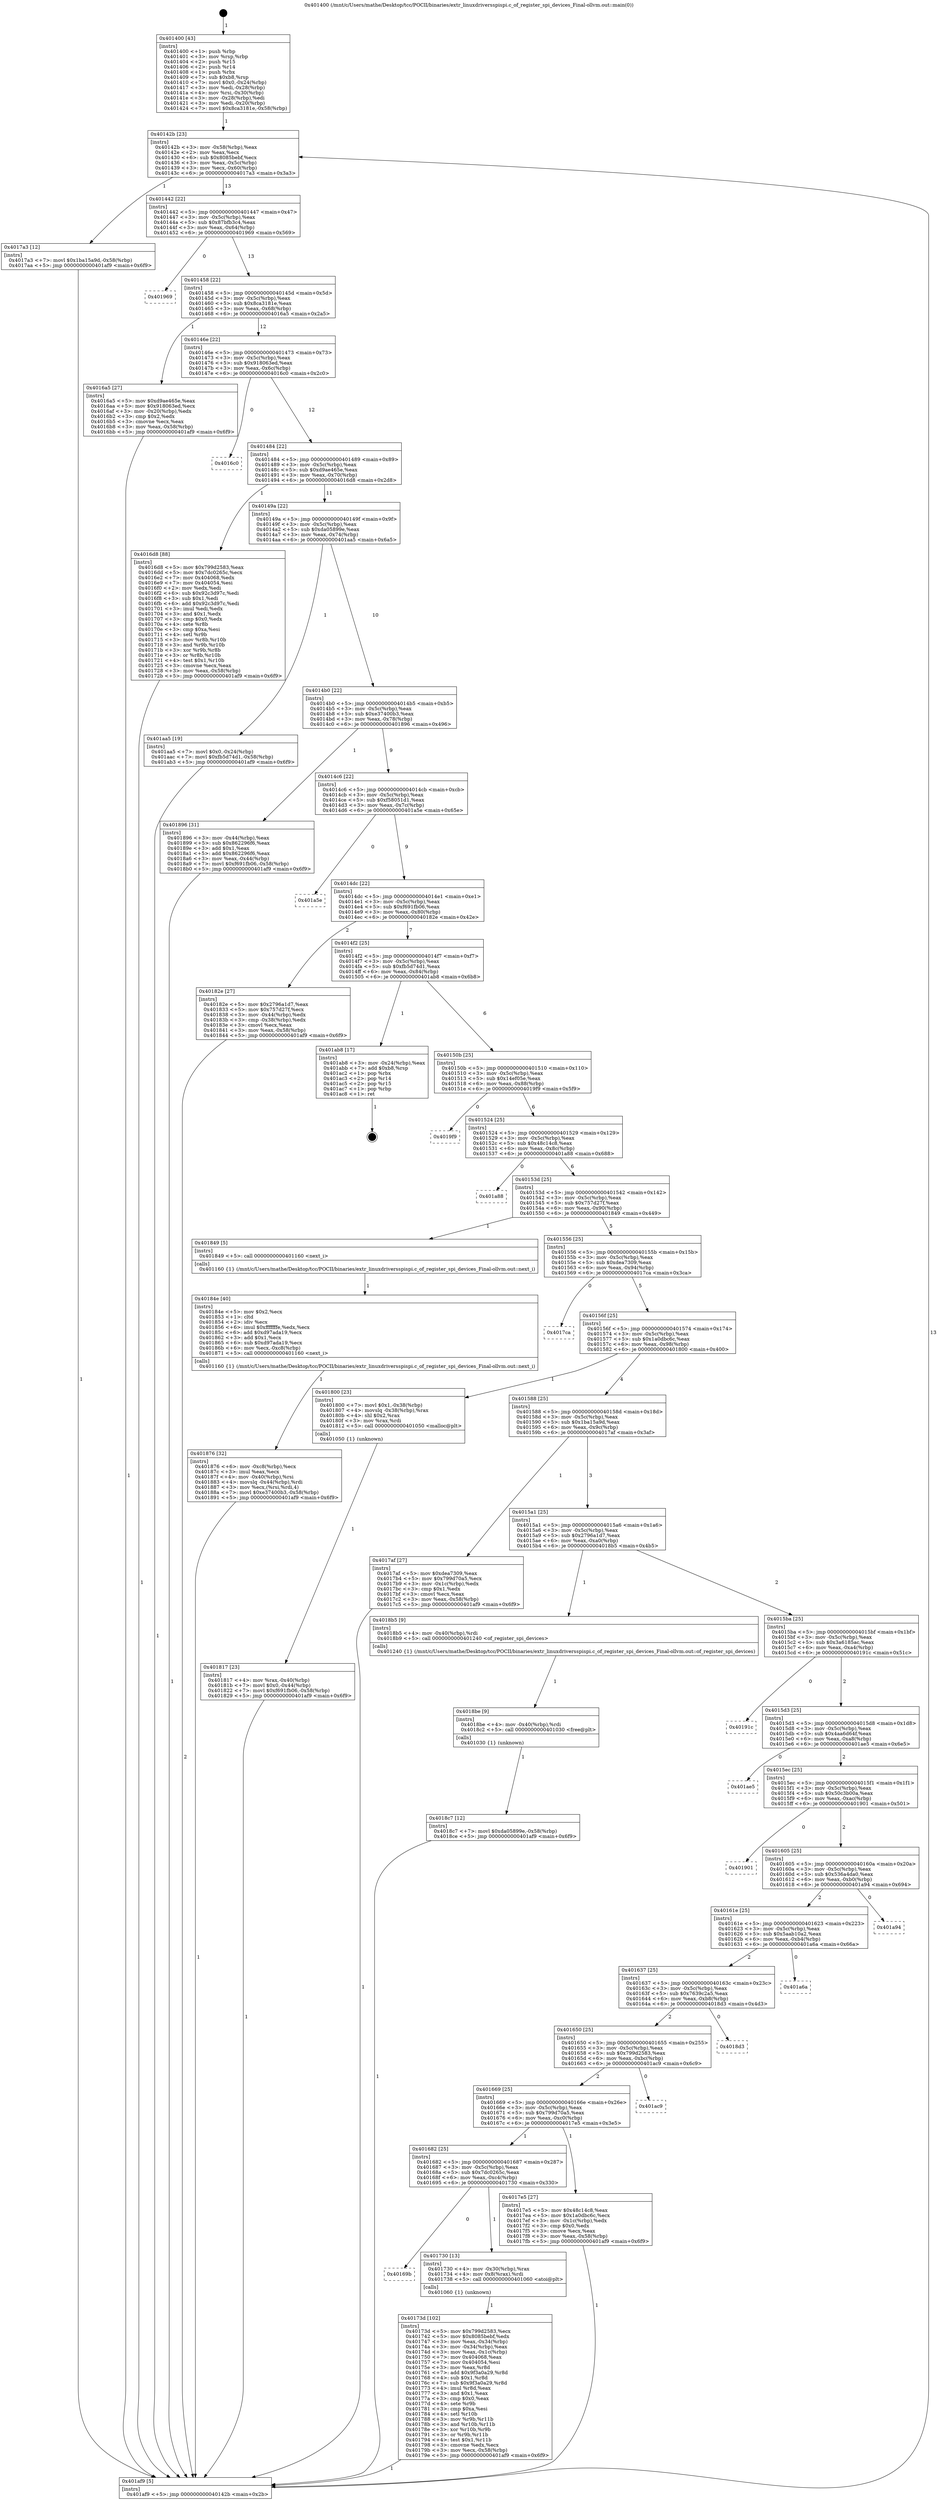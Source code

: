 digraph "0x401400" {
  label = "0x401400 (/mnt/c/Users/mathe/Desktop/tcc/POCII/binaries/extr_linuxdriversspispi.c_of_register_spi_devices_Final-ollvm.out::main(0))"
  labelloc = "t"
  node[shape=record]

  Entry [label="",width=0.3,height=0.3,shape=circle,fillcolor=black,style=filled]
  "0x40142b" [label="{
     0x40142b [23]\l
     | [instrs]\l
     &nbsp;&nbsp;0x40142b \<+3\>: mov -0x58(%rbp),%eax\l
     &nbsp;&nbsp;0x40142e \<+2\>: mov %eax,%ecx\l
     &nbsp;&nbsp;0x401430 \<+6\>: sub $0x8085bebf,%ecx\l
     &nbsp;&nbsp;0x401436 \<+3\>: mov %eax,-0x5c(%rbp)\l
     &nbsp;&nbsp;0x401439 \<+3\>: mov %ecx,-0x60(%rbp)\l
     &nbsp;&nbsp;0x40143c \<+6\>: je 00000000004017a3 \<main+0x3a3\>\l
  }"]
  "0x4017a3" [label="{
     0x4017a3 [12]\l
     | [instrs]\l
     &nbsp;&nbsp;0x4017a3 \<+7\>: movl $0x1ba15a9d,-0x58(%rbp)\l
     &nbsp;&nbsp;0x4017aa \<+5\>: jmp 0000000000401af9 \<main+0x6f9\>\l
  }"]
  "0x401442" [label="{
     0x401442 [22]\l
     | [instrs]\l
     &nbsp;&nbsp;0x401442 \<+5\>: jmp 0000000000401447 \<main+0x47\>\l
     &nbsp;&nbsp;0x401447 \<+3\>: mov -0x5c(%rbp),%eax\l
     &nbsp;&nbsp;0x40144a \<+5\>: sub $0x87bfb3c4,%eax\l
     &nbsp;&nbsp;0x40144f \<+3\>: mov %eax,-0x64(%rbp)\l
     &nbsp;&nbsp;0x401452 \<+6\>: je 0000000000401969 \<main+0x569\>\l
  }"]
  Exit [label="",width=0.3,height=0.3,shape=circle,fillcolor=black,style=filled,peripheries=2]
  "0x401969" [label="{
     0x401969\l
  }", style=dashed]
  "0x401458" [label="{
     0x401458 [22]\l
     | [instrs]\l
     &nbsp;&nbsp;0x401458 \<+5\>: jmp 000000000040145d \<main+0x5d\>\l
     &nbsp;&nbsp;0x40145d \<+3\>: mov -0x5c(%rbp),%eax\l
     &nbsp;&nbsp;0x401460 \<+5\>: sub $0x8ca3181e,%eax\l
     &nbsp;&nbsp;0x401465 \<+3\>: mov %eax,-0x68(%rbp)\l
     &nbsp;&nbsp;0x401468 \<+6\>: je 00000000004016a5 \<main+0x2a5\>\l
  }"]
  "0x4018c7" [label="{
     0x4018c7 [12]\l
     | [instrs]\l
     &nbsp;&nbsp;0x4018c7 \<+7\>: movl $0xda05899e,-0x58(%rbp)\l
     &nbsp;&nbsp;0x4018ce \<+5\>: jmp 0000000000401af9 \<main+0x6f9\>\l
  }"]
  "0x4016a5" [label="{
     0x4016a5 [27]\l
     | [instrs]\l
     &nbsp;&nbsp;0x4016a5 \<+5\>: mov $0xd9ae465e,%eax\l
     &nbsp;&nbsp;0x4016aa \<+5\>: mov $0x918063ed,%ecx\l
     &nbsp;&nbsp;0x4016af \<+3\>: mov -0x20(%rbp),%edx\l
     &nbsp;&nbsp;0x4016b2 \<+3\>: cmp $0x2,%edx\l
     &nbsp;&nbsp;0x4016b5 \<+3\>: cmovne %ecx,%eax\l
     &nbsp;&nbsp;0x4016b8 \<+3\>: mov %eax,-0x58(%rbp)\l
     &nbsp;&nbsp;0x4016bb \<+5\>: jmp 0000000000401af9 \<main+0x6f9\>\l
  }"]
  "0x40146e" [label="{
     0x40146e [22]\l
     | [instrs]\l
     &nbsp;&nbsp;0x40146e \<+5\>: jmp 0000000000401473 \<main+0x73\>\l
     &nbsp;&nbsp;0x401473 \<+3\>: mov -0x5c(%rbp),%eax\l
     &nbsp;&nbsp;0x401476 \<+5\>: sub $0x918063ed,%eax\l
     &nbsp;&nbsp;0x40147b \<+3\>: mov %eax,-0x6c(%rbp)\l
     &nbsp;&nbsp;0x40147e \<+6\>: je 00000000004016c0 \<main+0x2c0\>\l
  }"]
  "0x401af9" [label="{
     0x401af9 [5]\l
     | [instrs]\l
     &nbsp;&nbsp;0x401af9 \<+5\>: jmp 000000000040142b \<main+0x2b\>\l
  }"]
  "0x401400" [label="{
     0x401400 [43]\l
     | [instrs]\l
     &nbsp;&nbsp;0x401400 \<+1\>: push %rbp\l
     &nbsp;&nbsp;0x401401 \<+3\>: mov %rsp,%rbp\l
     &nbsp;&nbsp;0x401404 \<+2\>: push %r15\l
     &nbsp;&nbsp;0x401406 \<+2\>: push %r14\l
     &nbsp;&nbsp;0x401408 \<+1\>: push %rbx\l
     &nbsp;&nbsp;0x401409 \<+7\>: sub $0xb8,%rsp\l
     &nbsp;&nbsp;0x401410 \<+7\>: movl $0x0,-0x24(%rbp)\l
     &nbsp;&nbsp;0x401417 \<+3\>: mov %edi,-0x28(%rbp)\l
     &nbsp;&nbsp;0x40141a \<+4\>: mov %rsi,-0x30(%rbp)\l
     &nbsp;&nbsp;0x40141e \<+3\>: mov -0x28(%rbp),%edi\l
     &nbsp;&nbsp;0x401421 \<+3\>: mov %edi,-0x20(%rbp)\l
     &nbsp;&nbsp;0x401424 \<+7\>: movl $0x8ca3181e,-0x58(%rbp)\l
  }"]
  "0x4018be" [label="{
     0x4018be [9]\l
     | [instrs]\l
     &nbsp;&nbsp;0x4018be \<+4\>: mov -0x40(%rbp),%rdi\l
     &nbsp;&nbsp;0x4018c2 \<+5\>: call 0000000000401030 \<free@plt\>\l
     | [calls]\l
     &nbsp;&nbsp;0x401030 \{1\} (unknown)\l
  }"]
  "0x4016c0" [label="{
     0x4016c0\l
  }", style=dashed]
  "0x401484" [label="{
     0x401484 [22]\l
     | [instrs]\l
     &nbsp;&nbsp;0x401484 \<+5\>: jmp 0000000000401489 \<main+0x89\>\l
     &nbsp;&nbsp;0x401489 \<+3\>: mov -0x5c(%rbp),%eax\l
     &nbsp;&nbsp;0x40148c \<+5\>: sub $0xd9ae465e,%eax\l
     &nbsp;&nbsp;0x401491 \<+3\>: mov %eax,-0x70(%rbp)\l
     &nbsp;&nbsp;0x401494 \<+6\>: je 00000000004016d8 \<main+0x2d8\>\l
  }"]
  "0x401876" [label="{
     0x401876 [32]\l
     | [instrs]\l
     &nbsp;&nbsp;0x401876 \<+6\>: mov -0xc8(%rbp),%ecx\l
     &nbsp;&nbsp;0x40187c \<+3\>: imul %eax,%ecx\l
     &nbsp;&nbsp;0x40187f \<+4\>: mov -0x40(%rbp),%rsi\l
     &nbsp;&nbsp;0x401883 \<+4\>: movslq -0x44(%rbp),%rdi\l
     &nbsp;&nbsp;0x401887 \<+3\>: mov %ecx,(%rsi,%rdi,4)\l
     &nbsp;&nbsp;0x40188a \<+7\>: movl $0xe37400b3,-0x58(%rbp)\l
     &nbsp;&nbsp;0x401891 \<+5\>: jmp 0000000000401af9 \<main+0x6f9\>\l
  }"]
  "0x4016d8" [label="{
     0x4016d8 [88]\l
     | [instrs]\l
     &nbsp;&nbsp;0x4016d8 \<+5\>: mov $0x799d2583,%eax\l
     &nbsp;&nbsp;0x4016dd \<+5\>: mov $0x7dc0265c,%ecx\l
     &nbsp;&nbsp;0x4016e2 \<+7\>: mov 0x404068,%edx\l
     &nbsp;&nbsp;0x4016e9 \<+7\>: mov 0x404054,%esi\l
     &nbsp;&nbsp;0x4016f0 \<+2\>: mov %edx,%edi\l
     &nbsp;&nbsp;0x4016f2 \<+6\>: sub $0x92c3d97c,%edi\l
     &nbsp;&nbsp;0x4016f8 \<+3\>: sub $0x1,%edi\l
     &nbsp;&nbsp;0x4016fb \<+6\>: add $0x92c3d97c,%edi\l
     &nbsp;&nbsp;0x401701 \<+3\>: imul %edi,%edx\l
     &nbsp;&nbsp;0x401704 \<+3\>: and $0x1,%edx\l
     &nbsp;&nbsp;0x401707 \<+3\>: cmp $0x0,%edx\l
     &nbsp;&nbsp;0x40170a \<+4\>: sete %r8b\l
     &nbsp;&nbsp;0x40170e \<+3\>: cmp $0xa,%esi\l
     &nbsp;&nbsp;0x401711 \<+4\>: setl %r9b\l
     &nbsp;&nbsp;0x401715 \<+3\>: mov %r8b,%r10b\l
     &nbsp;&nbsp;0x401718 \<+3\>: and %r9b,%r10b\l
     &nbsp;&nbsp;0x40171b \<+3\>: xor %r9b,%r8b\l
     &nbsp;&nbsp;0x40171e \<+3\>: or %r8b,%r10b\l
     &nbsp;&nbsp;0x401721 \<+4\>: test $0x1,%r10b\l
     &nbsp;&nbsp;0x401725 \<+3\>: cmovne %ecx,%eax\l
     &nbsp;&nbsp;0x401728 \<+3\>: mov %eax,-0x58(%rbp)\l
     &nbsp;&nbsp;0x40172b \<+5\>: jmp 0000000000401af9 \<main+0x6f9\>\l
  }"]
  "0x40149a" [label="{
     0x40149a [22]\l
     | [instrs]\l
     &nbsp;&nbsp;0x40149a \<+5\>: jmp 000000000040149f \<main+0x9f\>\l
     &nbsp;&nbsp;0x40149f \<+3\>: mov -0x5c(%rbp),%eax\l
     &nbsp;&nbsp;0x4014a2 \<+5\>: sub $0xda05899e,%eax\l
     &nbsp;&nbsp;0x4014a7 \<+3\>: mov %eax,-0x74(%rbp)\l
     &nbsp;&nbsp;0x4014aa \<+6\>: je 0000000000401aa5 \<main+0x6a5\>\l
  }"]
  "0x40184e" [label="{
     0x40184e [40]\l
     | [instrs]\l
     &nbsp;&nbsp;0x40184e \<+5\>: mov $0x2,%ecx\l
     &nbsp;&nbsp;0x401853 \<+1\>: cltd\l
     &nbsp;&nbsp;0x401854 \<+2\>: idiv %ecx\l
     &nbsp;&nbsp;0x401856 \<+6\>: imul $0xfffffffe,%edx,%ecx\l
     &nbsp;&nbsp;0x40185c \<+6\>: add $0xd97ada19,%ecx\l
     &nbsp;&nbsp;0x401862 \<+3\>: add $0x1,%ecx\l
     &nbsp;&nbsp;0x401865 \<+6\>: sub $0xd97ada19,%ecx\l
     &nbsp;&nbsp;0x40186b \<+6\>: mov %ecx,-0xc8(%rbp)\l
     &nbsp;&nbsp;0x401871 \<+5\>: call 0000000000401160 \<next_i\>\l
     | [calls]\l
     &nbsp;&nbsp;0x401160 \{1\} (/mnt/c/Users/mathe/Desktop/tcc/POCII/binaries/extr_linuxdriversspispi.c_of_register_spi_devices_Final-ollvm.out::next_i)\l
  }"]
  "0x401aa5" [label="{
     0x401aa5 [19]\l
     | [instrs]\l
     &nbsp;&nbsp;0x401aa5 \<+7\>: movl $0x0,-0x24(%rbp)\l
     &nbsp;&nbsp;0x401aac \<+7\>: movl $0xfb5d74d1,-0x58(%rbp)\l
     &nbsp;&nbsp;0x401ab3 \<+5\>: jmp 0000000000401af9 \<main+0x6f9\>\l
  }"]
  "0x4014b0" [label="{
     0x4014b0 [22]\l
     | [instrs]\l
     &nbsp;&nbsp;0x4014b0 \<+5\>: jmp 00000000004014b5 \<main+0xb5\>\l
     &nbsp;&nbsp;0x4014b5 \<+3\>: mov -0x5c(%rbp),%eax\l
     &nbsp;&nbsp;0x4014b8 \<+5\>: sub $0xe37400b3,%eax\l
     &nbsp;&nbsp;0x4014bd \<+3\>: mov %eax,-0x78(%rbp)\l
     &nbsp;&nbsp;0x4014c0 \<+6\>: je 0000000000401896 \<main+0x496\>\l
  }"]
  "0x401817" [label="{
     0x401817 [23]\l
     | [instrs]\l
     &nbsp;&nbsp;0x401817 \<+4\>: mov %rax,-0x40(%rbp)\l
     &nbsp;&nbsp;0x40181b \<+7\>: movl $0x0,-0x44(%rbp)\l
     &nbsp;&nbsp;0x401822 \<+7\>: movl $0xf691fb06,-0x58(%rbp)\l
     &nbsp;&nbsp;0x401829 \<+5\>: jmp 0000000000401af9 \<main+0x6f9\>\l
  }"]
  "0x401896" [label="{
     0x401896 [31]\l
     | [instrs]\l
     &nbsp;&nbsp;0x401896 \<+3\>: mov -0x44(%rbp),%eax\l
     &nbsp;&nbsp;0x401899 \<+5\>: sub $0x862296f6,%eax\l
     &nbsp;&nbsp;0x40189e \<+3\>: add $0x1,%eax\l
     &nbsp;&nbsp;0x4018a1 \<+5\>: add $0x862296f6,%eax\l
     &nbsp;&nbsp;0x4018a6 \<+3\>: mov %eax,-0x44(%rbp)\l
     &nbsp;&nbsp;0x4018a9 \<+7\>: movl $0xf691fb06,-0x58(%rbp)\l
     &nbsp;&nbsp;0x4018b0 \<+5\>: jmp 0000000000401af9 \<main+0x6f9\>\l
  }"]
  "0x4014c6" [label="{
     0x4014c6 [22]\l
     | [instrs]\l
     &nbsp;&nbsp;0x4014c6 \<+5\>: jmp 00000000004014cb \<main+0xcb\>\l
     &nbsp;&nbsp;0x4014cb \<+3\>: mov -0x5c(%rbp),%eax\l
     &nbsp;&nbsp;0x4014ce \<+5\>: sub $0xf58051d1,%eax\l
     &nbsp;&nbsp;0x4014d3 \<+3\>: mov %eax,-0x7c(%rbp)\l
     &nbsp;&nbsp;0x4014d6 \<+6\>: je 0000000000401a5e \<main+0x65e\>\l
  }"]
  "0x40173d" [label="{
     0x40173d [102]\l
     | [instrs]\l
     &nbsp;&nbsp;0x40173d \<+5\>: mov $0x799d2583,%ecx\l
     &nbsp;&nbsp;0x401742 \<+5\>: mov $0x8085bebf,%edx\l
     &nbsp;&nbsp;0x401747 \<+3\>: mov %eax,-0x34(%rbp)\l
     &nbsp;&nbsp;0x40174a \<+3\>: mov -0x34(%rbp),%eax\l
     &nbsp;&nbsp;0x40174d \<+3\>: mov %eax,-0x1c(%rbp)\l
     &nbsp;&nbsp;0x401750 \<+7\>: mov 0x404068,%eax\l
     &nbsp;&nbsp;0x401757 \<+7\>: mov 0x404054,%esi\l
     &nbsp;&nbsp;0x40175e \<+3\>: mov %eax,%r8d\l
     &nbsp;&nbsp;0x401761 \<+7\>: add $0x9f3a0a29,%r8d\l
     &nbsp;&nbsp;0x401768 \<+4\>: sub $0x1,%r8d\l
     &nbsp;&nbsp;0x40176c \<+7\>: sub $0x9f3a0a29,%r8d\l
     &nbsp;&nbsp;0x401773 \<+4\>: imul %r8d,%eax\l
     &nbsp;&nbsp;0x401777 \<+3\>: and $0x1,%eax\l
     &nbsp;&nbsp;0x40177a \<+3\>: cmp $0x0,%eax\l
     &nbsp;&nbsp;0x40177d \<+4\>: sete %r9b\l
     &nbsp;&nbsp;0x401781 \<+3\>: cmp $0xa,%esi\l
     &nbsp;&nbsp;0x401784 \<+4\>: setl %r10b\l
     &nbsp;&nbsp;0x401788 \<+3\>: mov %r9b,%r11b\l
     &nbsp;&nbsp;0x40178b \<+3\>: and %r10b,%r11b\l
     &nbsp;&nbsp;0x40178e \<+3\>: xor %r10b,%r9b\l
     &nbsp;&nbsp;0x401791 \<+3\>: or %r9b,%r11b\l
     &nbsp;&nbsp;0x401794 \<+4\>: test $0x1,%r11b\l
     &nbsp;&nbsp;0x401798 \<+3\>: cmovne %edx,%ecx\l
     &nbsp;&nbsp;0x40179b \<+3\>: mov %ecx,-0x58(%rbp)\l
     &nbsp;&nbsp;0x40179e \<+5\>: jmp 0000000000401af9 \<main+0x6f9\>\l
  }"]
  "0x401a5e" [label="{
     0x401a5e\l
  }", style=dashed]
  "0x4014dc" [label="{
     0x4014dc [22]\l
     | [instrs]\l
     &nbsp;&nbsp;0x4014dc \<+5\>: jmp 00000000004014e1 \<main+0xe1\>\l
     &nbsp;&nbsp;0x4014e1 \<+3\>: mov -0x5c(%rbp),%eax\l
     &nbsp;&nbsp;0x4014e4 \<+5\>: sub $0xf691fb06,%eax\l
     &nbsp;&nbsp;0x4014e9 \<+3\>: mov %eax,-0x80(%rbp)\l
     &nbsp;&nbsp;0x4014ec \<+6\>: je 000000000040182e \<main+0x42e\>\l
  }"]
  "0x40169b" [label="{
     0x40169b\l
  }", style=dashed]
  "0x40182e" [label="{
     0x40182e [27]\l
     | [instrs]\l
     &nbsp;&nbsp;0x40182e \<+5\>: mov $0x2796a1d7,%eax\l
     &nbsp;&nbsp;0x401833 \<+5\>: mov $0x757d27f,%ecx\l
     &nbsp;&nbsp;0x401838 \<+3\>: mov -0x44(%rbp),%edx\l
     &nbsp;&nbsp;0x40183b \<+3\>: cmp -0x38(%rbp),%edx\l
     &nbsp;&nbsp;0x40183e \<+3\>: cmovl %ecx,%eax\l
     &nbsp;&nbsp;0x401841 \<+3\>: mov %eax,-0x58(%rbp)\l
     &nbsp;&nbsp;0x401844 \<+5\>: jmp 0000000000401af9 \<main+0x6f9\>\l
  }"]
  "0x4014f2" [label="{
     0x4014f2 [25]\l
     | [instrs]\l
     &nbsp;&nbsp;0x4014f2 \<+5\>: jmp 00000000004014f7 \<main+0xf7\>\l
     &nbsp;&nbsp;0x4014f7 \<+3\>: mov -0x5c(%rbp),%eax\l
     &nbsp;&nbsp;0x4014fa \<+5\>: sub $0xfb5d74d1,%eax\l
     &nbsp;&nbsp;0x4014ff \<+6\>: mov %eax,-0x84(%rbp)\l
     &nbsp;&nbsp;0x401505 \<+6\>: je 0000000000401ab8 \<main+0x6b8\>\l
  }"]
  "0x401730" [label="{
     0x401730 [13]\l
     | [instrs]\l
     &nbsp;&nbsp;0x401730 \<+4\>: mov -0x30(%rbp),%rax\l
     &nbsp;&nbsp;0x401734 \<+4\>: mov 0x8(%rax),%rdi\l
     &nbsp;&nbsp;0x401738 \<+5\>: call 0000000000401060 \<atoi@plt\>\l
     | [calls]\l
     &nbsp;&nbsp;0x401060 \{1\} (unknown)\l
  }"]
  "0x401ab8" [label="{
     0x401ab8 [17]\l
     | [instrs]\l
     &nbsp;&nbsp;0x401ab8 \<+3\>: mov -0x24(%rbp),%eax\l
     &nbsp;&nbsp;0x401abb \<+7\>: add $0xb8,%rsp\l
     &nbsp;&nbsp;0x401ac2 \<+1\>: pop %rbx\l
     &nbsp;&nbsp;0x401ac3 \<+2\>: pop %r14\l
     &nbsp;&nbsp;0x401ac5 \<+2\>: pop %r15\l
     &nbsp;&nbsp;0x401ac7 \<+1\>: pop %rbp\l
     &nbsp;&nbsp;0x401ac8 \<+1\>: ret\l
  }"]
  "0x40150b" [label="{
     0x40150b [25]\l
     | [instrs]\l
     &nbsp;&nbsp;0x40150b \<+5\>: jmp 0000000000401510 \<main+0x110\>\l
     &nbsp;&nbsp;0x401510 \<+3\>: mov -0x5c(%rbp),%eax\l
     &nbsp;&nbsp;0x401513 \<+5\>: sub $0x14ef05e,%eax\l
     &nbsp;&nbsp;0x401518 \<+6\>: mov %eax,-0x88(%rbp)\l
     &nbsp;&nbsp;0x40151e \<+6\>: je 00000000004019f9 \<main+0x5f9\>\l
  }"]
  "0x401682" [label="{
     0x401682 [25]\l
     | [instrs]\l
     &nbsp;&nbsp;0x401682 \<+5\>: jmp 0000000000401687 \<main+0x287\>\l
     &nbsp;&nbsp;0x401687 \<+3\>: mov -0x5c(%rbp),%eax\l
     &nbsp;&nbsp;0x40168a \<+5\>: sub $0x7dc0265c,%eax\l
     &nbsp;&nbsp;0x40168f \<+6\>: mov %eax,-0xc4(%rbp)\l
     &nbsp;&nbsp;0x401695 \<+6\>: je 0000000000401730 \<main+0x330\>\l
  }"]
  "0x4019f9" [label="{
     0x4019f9\l
  }", style=dashed]
  "0x401524" [label="{
     0x401524 [25]\l
     | [instrs]\l
     &nbsp;&nbsp;0x401524 \<+5\>: jmp 0000000000401529 \<main+0x129\>\l
     &nbsp;&nbsp;0x401529 \<+3\>: mov -0x5c(%rbp),%eax\l
     &nbsp;&nbsp;0x40152c \<+5\>: sub $0x48c14c8,%eax\l
     &nbsp;&nbsp;0x401531 \<+6\>: mov %eax,-0x8c(%rbp)\l
     &nbsp;&nbsp;0x401537 \<+6\>: je 0000000000401a88 \<main+0x688\>\l
  }"]
  "0x4017e5" [label="{
     0x4017e5 [27]\l
     | [instrs]\l
     &nbsp;&nbsp;0x4017e5 \<+5\>: mov $0x48c14c8,%eax\l
     &nbsp;&nbsp;0x4017ea \<+5\>: mov $0x1a0dbc6c,%ecx\l
     &nbsp;&nbsp;0x4017ef \<+3\>: mov -0x1c(%rbp),%edx\l
     &nbsp;&nbsp;0x4017f2 \<+3\>: cmp $0x0,%edx\l
     &nbsp;&nbsp;0x4017f5 \<+3\>: cmove %ecx,%eax\l
     &nbsp;&nbsp;0x4017f8 \<+3\>: mov %eax,-0x58(%rbp)\l
     &nbsp;&nbsp;0x4017fb \<+5\>: jmp 0000000000401af9 \<main+0x6f9\>\l
  }"]
  "0x401a88" [label="{
     0x401a88\l
  }", style=dashed]
  "0x40153d" [label="{
     0x40153d [25]\l
     | [instrs]\l
     &nbsp;&nbsp;0x40153d \<+5\>: jmp 0000000000401542 \<main+0x142\>\l
     &nbsp;&nbsp;0x401542 \<+3\>: mov -0x5c(%rbp),%eax\l
     &nbsp;&nbsp;0x401545 \<+5\>: sub $0x757d27f,%eax\l
     &nbsp;&nbsp;0x40154a \<+6\>: mov %eax,-0x90(%rbp)\l
     &nbsp;&nbsp;0x401550 \<+6\>: je 0000000000401849 \<main+0x449\>\l
  }"]
  "0x401669" [label="{
     0x401669 [25]\l
     | [instrs]\l
     &nbsp;&nbsp;0x401669 \<+5\>: jmp 000000000040166e \<main+0x26e\>\l
     &nbsp;&nbsp;0x40166e \<+3\>: mov -0x5c(%rbp),%eax\l
     &nbsp;&nbsp;0x401671 \<+5\>: sub $0x799d70a5,%eax\l
     &nbsp;&nbsp;0x401676 \<+6\>: mov %eax,-0xc0(%rbp)\l
     &nbsp;&nbsp;0x40167c \<+6\>: je 00000000004017e5 \<main+0x3e5\>\l
  }"]
  "0x401849" [label="{
     0x401849 [5]\l
     | [instrs]\l
     &nbsp;&nbsp;0x401849 \<+5\>: call 0000000000401160 \<next_i\>\l
     | [calls]\l
     &nbsp;&nbsp;0x401160 \{1\} (/mnt/c/Users/mathe/Desktop/tcc/POCII/binaries/extr_linuxdriversspispi.c_of_register_spi_devices_Final-ollvm.out::next_i)\l
  }"]
  "0x401556" [label="{
     0x401556 [25]\l
     | [instrs]\l
     &nbsp;&nbsp;0x401556 \<+5\>: jmp 000000000040155b \<main+0x15b\>\l
     &nbsp;&nbsp;0x40155b \<+3\>: mov -0x5c(%rbp),%eax\l
     &nbsp;&nbsp;0x40155e \<+5\>: sub $0xdea7309,%eax\l
     &nbsp;&nbsp;0x401563 \<+6\>: mov %eax,-0x94(%rbp)\l
     &nbsp;&nbsp;0x401569 \<+6\>: je 00000000004017ca \<main+0x3ca\>\l
  }"]
  "0x401ac9" [label="{
     0x401ac9\l
  }", style=dashed]
  "0x4017ca" [label="{
     0x4017ca\l
  }", style=dashed]
  "0x40156f" [label="{
     0x40156f [25]\l
     | [instrs]\l
     &nbsp;&nbsp;0x40156f \<+5\>: jmp 0000000000401574 \<main+0x174\>\l
     &nbsp;&nbsp;0x401574 \<+3\>: mov -0x5c(%rbp),%eax\l
     &nbsp;&nbsp;0x401577 \<+5\>: sub $0x1a0dbc6c,%eax\l
     &nbsp;&nbsp;0x40157c \<+6\>: mov %eax,-0x98(%rbp)\l
     &nbsp;&nbsp;0x401582 \<+6\>: je 0000000000401800 \<main+0x400\>\l
  }"]
  "0x401650" [label="{
     0x401650 [25]\l
     | [instrs]\l
     &nbsp;&nbsp;0x401650 \<+5\>: jmp 0000000000401655 \<main+0x255\>\l
     &nbsp;&nbsp;0x401655 \<+3\>: mov -0x5c(%rbp),%eax\l
     &nbsp;&nbsp;0x401658 \<+5\>: sub $0x799d2583,%eax\l
     &nbsp;&nbsp;0x40165d \<+6\>: mov %eax,-0xbc(%rbp)\l
     &nbsp;&nbsp;0x401663 \<+6\>: je 0000000000401ac9 \<main+0x6c9\>\l
  }"]
  "0x401800" [label="{
     0x401800 [23]\l
     | [instrs]\l
     &nbsp;&nbsp;0x401800 \<+7\>: movl $0x1,-0x38(%rbp)\l
     &nbsp;&nbsp;0x401807 \<+4\>: movslq -0x38(%rbp),%rax\l
     &nbsp;&nbsp;0x40180b \<+4\>: shl $0x2,%rax\l
     &nbsp;&nbsp;0x40180f \<+3\>: mov %rax,%rdi\l
     &nbsp;&nbsp;0x401812 \<+5\>: call 0000000000401050 \<malloc@plt\>\l
     | [calls]\l
     &nbsp;&nbsp;0x401050 \{1\} (unknown)\l
  }"]
  "0x401588" [label="{
     0x401588 [25]\l
     | [instrs]\l
     &nbsp;&nbsp;0x401588 \<+5\>: jmp 000000000040158d \<main+0x18d\>\l
     &nbsp;&nbsp;0x40158d \<+3\>: mov -0x5c(%rbp),%eax\l
     &nbsp;&nbsp;0x401590 \<+5\>: sub $0x1ba15a9d,%eax\l
     &nbsp;&nbsp;0x401595 \<+6\>: mov %eax,-0x9c(%rbp)\l
     &nbsp;&nbsp;0x40159b \<+6\>: je 00000000004017af \<main+0x3af\>\l
  }"]
  "0x4018d3" [label="{
     0x4018d3\l
  }", style=dashed]
  "0x4017af" [label="{
     0x4017af [27]\l
     | [instrs]\l
     &nbsp;&nbsp;0x4017af \<+5\>: mov $0xdea7309,%eax\l
     &nbsp;&nbsp;0x4017b4 \<+5\>: mov $0x799d70a5,%ecx\l
     &nbsp;&nbsp;0x4017b9 \<+3\>: mov -0x1c(%rbp),%edx\l
     &nbsp;&nbsp;0x4017bc \<+3\>: cmp $0x1,%edx\l
     &nbsp;&nbsp;0x4017bf \<+3\>: cmovl %ecx,%eax\l
     &nbsp;&nbsp;0x4017c2 \<+3\>: mov %eax,-0x58(%rbp)\l
     &nbsp;&nbsp;0x4017c5 \<+5\>: jmp 0000000000401af9 \<main+0x6f9\>\l
  }"]
  "0x4015a1" [label="{
     0x4015a1 [25]\l
     | [instrs]\l
     &nbsp;&nbsp;0x4015a1 \<+5\>: jmp 00000000004015a6 \<main+0x1a6\>\l
     &nbsp;&nbsp;0x4015a6 \<+3\>: mov -0x5c(%rbp),%eax\l
     &nbsp;&nbsp;0x4015a9 \<+5\>: sub $0x2796a1d7,%eax\l
     &nbsp;&nbsp;0x4015ae \<+6\>: mov %eax,-0xa0(%rbp)\l
     &nbsp;&nbsp;0x4015b4 \<+6\>: je 00000000004018b5 \<main+0x4b5\>\l
  }"]
  "0x401637" [label="{
     0x401637 [25]\l
     | [instrs]\l
     &nbsp;&nbsp;0x401637 \<+5\>: jmp 000000000040163c \<main+0x23c\>\l
     &nbsp;&nbsp;0x40163c \<+3\>: mov -0x5c(%rbp),%eax\l
     &nbsp;&nbsp;0x40163f \<+5\>: sub $0x7639c2a5,%eax\l
     &nbsp;&nbsp;0x401644 \<+6\>: mov %eax,-0xb8(%rbp)\l
     &nbsp;&nbsp;0x40164a \<+6\>: je 00000000004018d3 \<main+0x4d3\>\l
  }"]
  "0x4018b5" [label="{
     0x4018b5 [9]\l
     | [instrs]\l
     &nbsp;&nbsp;0x4018b5 \<+4\>: mov -0x40(%rbp),%rdi\l
     &nbsp;&nbsp;0x4018b9 \<+5\>: call 0000000000401240 \<of_register_spi_devices\>\l
     | [calls]\l
     &nbsp;&nbsp;0x401240 \{1\} (/mnt/c/Users/mathe/Desktop/tcc/POCII/binaries/extr_linuxdriversspispi.c_of_register_spi_devices_Final-ollvm.out::of_register_spi_devices)\l
  }"]
  "0x4015ba" [label="{
     0x4015ba [25]\l
     | [instrs]\l
     &nbsp;&nbsp;0x4015ba \<+5\>: jmp 00000000004015bf \<main+0x1bf\>\l
     &nbsp;&nbsp;0x4015bf \<+3\>: mov -0x5c(%rbp),%eax\l
     &nbsp;&nbsp;0x4015c2 \<+5\>: sub $0x3a6185ac,%eax\l
     &nbsp;&nbsp;0x4015c7 \<+6\>: mov %eax,-0xa4(%rbp)\l
     &nbsp;&nbsp;0x4015cd \<+6\>: je 000000000040191c \<main+0x51c\>\l
  }"]
  "0x401a6a" [label="{
     0x401a6a\l
  }", style=dashed]
  "0x40191c" [label="{
     0x40191c\l
  }", style=dashed]
  "0x4015d3" [label="{
     0x4015d3 [25]\l
     | [instrs]\l
     &nbsp;&nbsp;0x4015d3 \<+5\>: jmp 00000000004015d8 \<main+0x1d8\>\l
     &nbsp;&nbsp;0x4015d8 \<+3\>: mov -0x5c(%rbp),%eax\l
     &nbsp;&nbsp;0x4015db \<+5\>: sub $0x4aa6d64f,%eax\l
     &nbsp;&nbsp;0x4015e0 \<+6\>: mov %eax,-0xa8(%rbp)\l
     &nbsp;&nbsp;0x4015e6 \<+6\>: je 0000000000401ae5 \<main+0x6e5\>\l
  }"]
  "0x40161e" [label="{
     0x40161e [25]\l
     | [instrs]\l
     &nbsp;&nbsp;0x40161e \<+5\>: jmp 0000000000401623 \<main+0x223\>\l
     &nbsp;&nbsp;0x401623 \<+3\>: mov -0x5c(%rbp),%eax\l
     &nbsp;&nbsp;0x401626 \<+5\>: sub $0x5aab10a2,%eax\l
     &nbsp;&nbsp;0x40162b \<+6\>: mov %eax,-0xb4(%rbp)\l
     &nbsp;&nbsp;0x401631 \<+6\>: je 0000000000401a6a \<main+0x66a\>\l
  }"]
  "0x401ae5" [label="{
     0x401ae5\l
  }", style=dashed]
  "0x4015ec" [label="{
     0x4015ec [25]\l
     | [instrs]\l
     &nbsp;&nbsp;0x4015ec \<+5\>: jmp 00000000004015f1 \<main+0x1f1\>\l
     &nbsp;&nbsp;0x4015f1 \<+3\>: mov -0x5c(%rbp),%eax\l
     &nbsp;&nbsp;0x4015f4 \<+5\>: sub $0x50c3b00a,%eax\l
     &nbsp;&nbsp;0x4015f9 \<+6\>: mov %eax,-0xac(%rbp)\l
     &nbsp;&nbsp;0x4015ff \<+6\>: je 0000000000401901 \<main+0x501\>\l
  }"]
  "0x401a94" [label="{
     0x401a94\l
  }", style=dashed]
  "0x401901" [label="{
     0x401901\l
  }", style=dashed]
  "0x401605" [label="{
     0x401605 [25]\l
     | [instrs]\l
     &nbsp;&nbsp;0x401605 \<+5\>: jmp 000000000040160a \<main+0x20a\>\l
     &nbsp;&nbsp;0x40160a \<+3\>: mov -0x5c(%rbp),%eax\l
     &nbsp;&nbsp;0x40160d \<+5\>: sub $0x536a4da0,%eax\l
     &nbsp;&nbsp;0x401612 \<+6\>: mov %eax,-0xb0(%rbp)\l
     &nbsp;&nbsp;0x401618 \<+6\>: je 0000000000401a94 \<main+0x694\>\l
  }"]
  Entry -> "0x401400" [label=" 1"]
  "0x40142b" -> "0x4017a3" [label=" 1"]
  "0x40142b" -> "0x401442" [label=" 13"]
  "0x401ab8" -> Exit [label=" 1"]
  "0x401442" -> "0x401969" [label=" 0"]
  "0x401442" -> "0x401458" [label=" 13"]
  "0x401aa5" -> "0x401af9" [label=" 1"]
  "0x401458" -> "0x4016a5" [label=" 1"]
  "0x401458" -> "0x40146e" [label=" 12"]
  "0x4016a5" -> "0x401af9" [label=" 1"]
  "0x401400" -> "0x40142b" [label=" 1"]
  "0x401af9" -> "0x40142b" [label=" 13"]
  "0x4018c7" -> "0x401af9" [label=" 1"]
  "0x40146e" -> "0x4016c0" [label=" 0"]
  "0x40146e" -> "0x401484" [label=" 12"]
  "0x4018be" -> "0x4018c7" [label=" 1"]
  "0x401484" -> "0x4016d8" [label=" 1"]
  "0x401484" -> "0x40149a" [label=" 11"]
  "0x4016d8" -> "0x401af9" [label=" 1"]
  "0x4018b5" -> "0x4018be" [label=" 1"]
  "0x40149a" -> "0x401aa5" [label=" 1"]
  "0x40149a" -> "0x4014b0" [label=" 10"]
  "0x401896" -> "0x401af9" [label=" 1"]
  "0x4014b0" -> "0x401896" [label=" 1"]
  "0x4014b0" -> "0x4014c6" [label=" 9"]
  "0x401876" -> "0x401af9" [label=" 1"]
  "0x4014c6" -> "0x401a5e" [label=" 0"]
  "0x4014c6" -> "0x4014dc" [label=" 9"]
  "0x40184e" -> "0x401876" [label=" 1"]
  "0x4014dc" -> "0x40182e" [label=" 2"]
  "0x4014dc" -> "0x4014f2" [label=" 7"]
  "0x401849" -> "0x40184e" [label=" 1"]
  "0x4014f2" -> "0x401ab8" [label=" 1"]
  "0x4014f2" -> "0x40150b" [label=" 6"]
  "0x40182e" -> "0x401af9" [label=" 2"]
  "0x40150b" -> "0x4019f9" [label=" 0"]
  "0x40150b" -> "0x401524" [label=" 6"]
  "0x401800" -> "0x401817" [label=" 1"]
  "0x401524" -> "0x401a88" [label=" 0"]
  "0x401524" -> "0x40153d" [label=" 6"]
  "0x4017e5" -> "0x401af9" [label=" 1"]
  "0x40153d" -> "0x401849" [label=" 1"]
  "0x40153d" -> "0x401556" [label=" 5"]
  "0x4017a3" -> "0x401af9" [label=" 1"]
  "0x401556" -> "0x4017ca" [label=" 0"]
  "0x401556" -> "0x40156f" [label=" 5"]
  "0x40173d" -> "0x401af9" [label=" 1"]
  "0x40156f" -> "0x401800" [label=" 1"]
  "0x40156f" -> "0x401588" [label=" 4"]
  "0x401682" -> "0x40169b" [label=" 0"]
  "0x401588" -> "0x4017af" [label=" 1"]
  "0x401588" -> "0x4015a1" [label=" 3"]
  "0x401682" -> "0x401730" [label=" 1"]
  "0x4015a1" -> "0x4018b5" [label=" 1"]
  "0x4015a1" -> "0x4015ba" [label=" 2"]
  "0x401669" -> "0x401682" [label=" 1"]
  "0x4015ba" -> "0x40191c" [label=" 0"]
  "0x4015ba" -> "0x4015d3" [label=" 2"]
  "0x401669" -> "0x4017e5" [label=" 1"]
  "0x4015d3" -> "0x401ae5" [label=" 0"]
  "0x4015d3" -> "0x4015ec" [label=" 2"]
  "0x401650" -> "0x401669" [label=" 2"]
  "0x4015ec" -> "0x401901" [label=" 0"]
  "0x4015ec" -> "0x401605" [label=" 2"]
  "0x401650" -> "0x401ac9" [label=" 0"]
  "0x401605" -> "0x401a94" [label=" 0"]
  "0x401605" -> "0x40161e" [label=" 2"]
  "0x4017af" -> "0x401af9" [label=" 1"]
  "0x40161e" -> "0x401a6a" [label=" 0"]
  "0x40161e" -> "0x401637" [label=" 2"]
  "0x401817" -> "0x401af9" [label=" 1"]
  "0x401637" -> "0x4018d3" [label=" 0"]
  "0x401637" -> "0x401650" [label=" 2"]
  "0x401730" -> "0x40173d" [label=" 1"]
}
